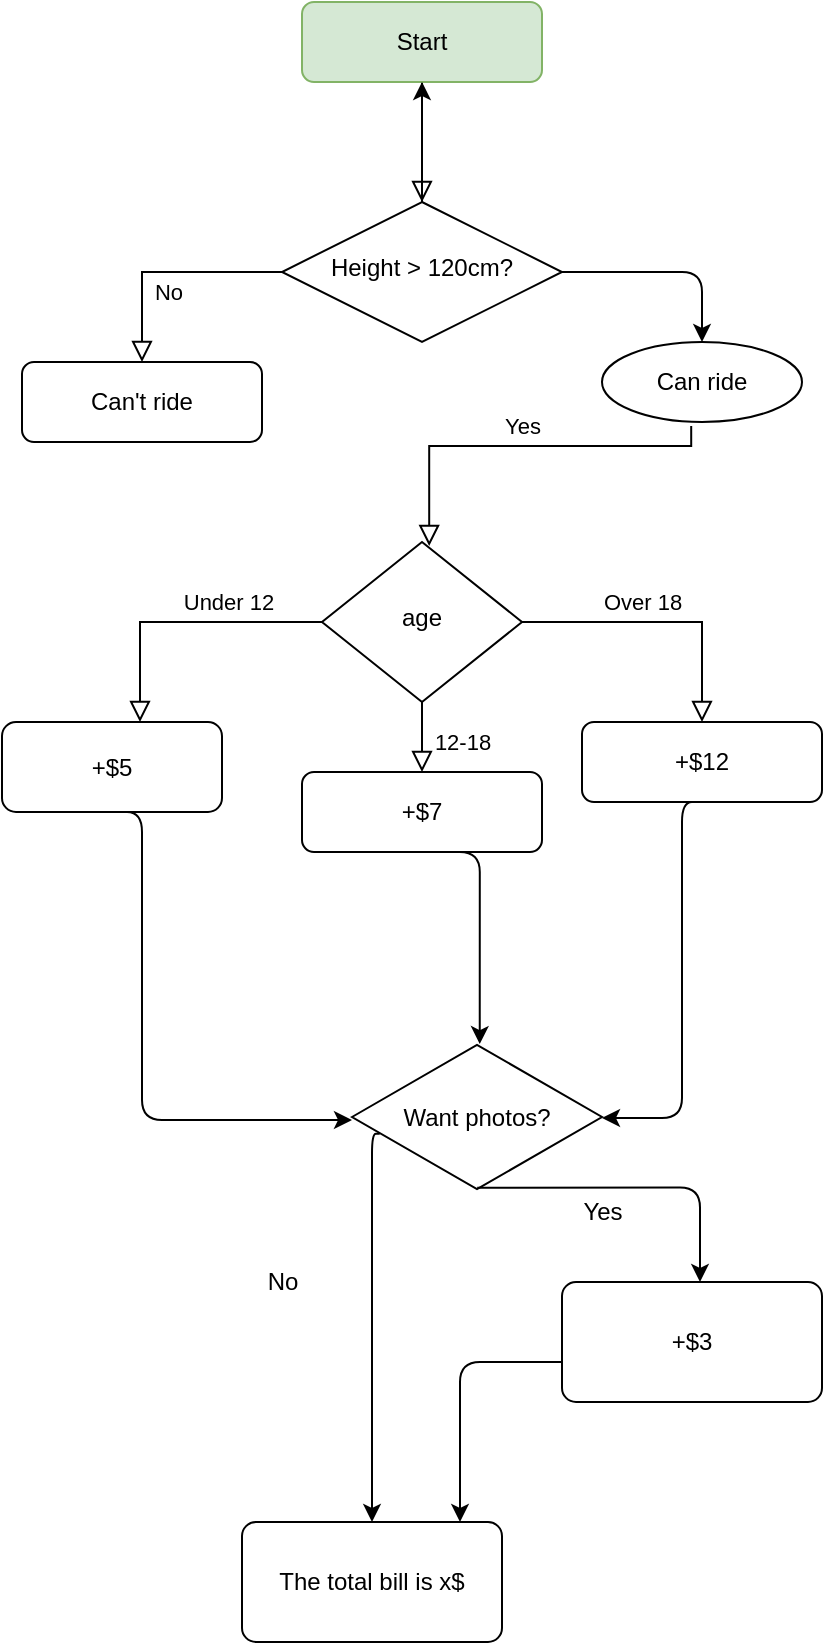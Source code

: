 <mxfile version="14.9.8" type="github">
  <diagram id="C5RBs43oDa-KdzZeNtuy" name="Page-1">
    <mxGraphModel dx="565" dy="363" grid="1" gridSize="10" guides="1" tooltips="1" connect="1" arrows="1" fold="1" page="1" pageScale="1" pageWidth="827" pageHeight="1169" math="0" shadow="0">
      <root>
        <mxCell id="WIyWlLk6GJQsqaUBKTNV-0" />
        <mxCell id="WIyWlLk6GJQsqaUBKTNV-1" parent="WIyWlLk6GJQsqaUBKTNV-0" />
        <mxCell id="WIyWlLk6GJQsqaUBKTNV-2" value="" style="rounded=0;html=1;jettySize=auto;orthogonalLoop=1;fontSize=11;endArrow=block;endFill=0;endSize=8;strokeWidth=1;shadow=0;labelBackgroundColor=none;edgeStyle=orthogonalEdgeStyle;" parent="WIyWlLk6GJQsqaUBKTNV-1" source="WIyWlLk6GJQsqaUBKTNV-3" target="WIyWlLk6GJQsqaUBKTNV-6" edge="1">
          <mxGeometry relative="1" as="geometry" />
        </mxCell>
        <mxCell id="WIyWlLk6GJQsqaUBKTNV-3" value="Start" style="rounded=1;whiteSpace=wrap;html=1;fontSize=12;glass=0;strokeWidth=1;shadow=0;fillColor=#d5e8d4;strokeColor=#82b366;" parent="WIyWlLk6GJQsqaUBKTNV-1" vertex="1">
          <mxGeometry x="370" y="90" width="120" height="40" as="geometry" />
        </mxCell>
        <mxCell id="WIyWlLk6GJQsqaUBKTNV-4" value="Yes" style="rounded=0;html=1;jettySize=auto;orthogonalLoop=1;fontSize=11;endArrow=block;endFill=0;endSize=8;strokeWidth=1;shadow=0;labelBackgroundColor=none;edgeStyle=orthogonalEdgeStyle;exitX=0.446;exitY=1.05;exitDx=0;exitDy=0;exitPerimeter=0;entryX=0.536;entryY=0.025;entryDx=0;entryDy=0;entryPerimeter=0;" parent="WIyWlLk6GJQsqaUBKTNV-1" source="YVnxTlCnVM_VQkNZQ-ma-3" target="WIyWlLk6GJQsqaUBKTNV-10" edge="1">
          <mxGeometry x="-0.009" y="-10" relative="1" as="geometry">
            <mxPoint as="offset" />
            <mxPoint x="430" y="280" as="targetPoint" />
            <Array as="points">
              <mxPoint x="565" y="312" />
              <mxPoint x="434" y="312" />
            </Array>
          </mxGeometry>
        </mxCell>
        <mxCell id="WIyWlLk6GJQsqaUBKTNV-5" value="No" style="edgeStyle=orthogonalEdgeStyle;rounded=0;html=1;jettySize=auto;orthogonalLoop=1;fontSize=11;endArrow=block;endFill=0;endSize=8;strokeWidth=1;shadow=0;labelBackgroundColor=none;" parent="WIyWlLk6GJQsqaUBKTNV-1" source="WIyWlLk6GJQsqaUBKTNV-6" target="WIyWlLk6GJQsqaUBKTNV-7" edge="1">
          <mxGeometry y="10" relative="1" as="geometry">
            <mxPoint as="offset" />
          </mxGeometry>
        </mxCell>
        <mxCell id="YVnxTlCnVM_VQkNZQ-ma-0" value="" style="edgeStyle=orthogonalEdgeStyle;rounded=0;orthogonalLoop=1;jettySize=auto;html=1;" edge="1" parent="WIyWlLk6GJQsqaUBKTNV-1" source="WIyWlLk6GJQsqaUBKTNV-6" target="WIyWlLk6GJQsqaUBKTNV-3">
          <mxGeometry relative="1" as="geometry" />
        </mxCell>
        <mxCell id="WIyWlLk6GJQsqaUBKTNV-6" value="Height &amp;gt; 120cm?" style="rhombus;whiteSpace=wrap;html=1;shadow=0;fontFamily=Helvetica;fontSize=12;align=center;strokeWidth=1;spacing=6;spacingTop=-4;" parent="WIyWlLk6GJQsqaUBKTNV-1" vertex="1">
          <mxGeometry x="360" y="190" width="140" height="70" as="geometry" />
        </mxCell>
        <mxCell id="WIyWlLk6GJQsqaUBKTNV-7" value="Can&#39;t ride" style="rounded=1;whiteSpace=wrap;html=1;fontSize=12;glass=0;strokeWidth=1;shadow=0;" parent="WIyWlLk6GJQsqaUBKTNV-1" vertex="1">
          <mxGeometry x="230" y="270" width="120" height="40" as="geometry" />
        </mxCell>
        <mxCell id="WIyWlLk6GJQsqaUBKTNV-8" value="12-18" style="rounded=0;html=1;jettySize=auto;orthogonalLoop=1;fontSize=11;endArrow=block;endFill=0;endSize=8;strokeWidth=1;shadow=0;labelBackgroundColor=none;edgeStyle=orthogonalEdgeStyle;" parent="WIyWlLk6GJQsqaUBKTNV-1" source="WIyWlLk6GJQsqaUBKTNV-10" target="WIyWlLk6GJQsqaUBKTNV-11" edge="1">
          <mxGeometry x="0.333" y="20" relative="1" as="geometry">
            <mxPoint as="offset" />
          </mxGeometry>
        </mxCell>
        <mxCell id="WIyWlLk6GJQsqaUBKTNV-9" value="Over 18" style="edgeStyle=orthogonalEdgeStyle;rounded=0;html=1;jettySize=auto;orthogonalLoop=1;fontSize=11;endArrow=block;endFill=0;endSize=8;strokeWidth=1;shadow=0;labelBackgroundColor=none;" parent="WIyWlLk6GJQsqaUBKTNV-1" source="WIyWlLk6GJQsqaUBKTNV-10" target="WIyWlLk6GJQsqaUBKTNV-12" edge="1">
          <mxGeometry x="-0.143" y="10" relative="1" as="geometry">
            <mxPoint as="offset" />
            <Array as="points">
              <mxPoint x="570" y="400" />
            </Array>
          </mxGeometry>
        </mxCell>
        <mxCell id="WIyWlLk6GJQsqaUBKTNV-10" value="age" style="rhombus;whiteSpace=wrap;html=1;shadow=0;fontFamily=Helvetica;fontSize=12;align=center;strokeWidth=1;spacing=6;spacingTop=-4;" parent="WIyWlLk6GJQsqaUBKTNV-1" vertex="1">
          <mxGeometry x="380" y="360" width="100" height="80" as="geometry" />
        </mxCell>
        <mxCell id="WIyWlLk6GJQsqaUBKTNV-11" value="+$7" style="rounded=1;whiteSpace=wrap;html=1;fontSize=12;glass=0;strokeWidth=1;shadow=0;" parent="WIyWlLk6GJQsqaUBKTNV-1" vertex="1">
          <mxGeometry x="370" y="475" width="120" height="40" as="geometry" />
        </mxCell>
        <mxCell id="WIyWlLk6GJQsqaUBKTNV-12" value="+$12" style="rounded=1;whiteSpace=wrap;html=1;fontSize=12;glass=0;strokeWidth=1;shadow=0;" parent="WIyWlLk6GJQsqaUBKTNV-1" vertex="1">
          <mxGeometry x="510" y="450" width="120" height="40" as="geometry" />
        </mxCell>
        <mxCell id="YVnxTlCnVM_VQkNZQ-ma-1" value="Under 12" style="edgeStyle=orthogonalEdgeStyle;rounded=0;html=1;jettySize=auto;orthogonalLoop=1;fontSize=11;endArrow=block;endFill=0;endSize=8;strokeWidth=1;shadow=0;labelBackgroundColor=none;exitX=0;exitY=0.5;exitDx=0;exitDy=0;" edge="1" parent="WIyWlLk6GJQsqaUBKTNV-1" source="WIyWlLk6GJQsqaUBKTNV-10" target="YVnxTlCnVM_VQkNZQ-ma-2">
          <mxGeometry x="-0.333" y="-10" relative="1" as="geometry">
            <mxPoint as="offset" />
            <mxPoint x="330" y="339.76" as="sourcePoint" />
            <mxPoint x="290" y="430" as="targetPoint" />
            <Array as="points">
              <mxPoint x="289" y="400" />
            </Array>
          </mxGeometry>
        </mxCell>
        <mxCell id="YVnxTlCnVM_VQkNZQ-ma-2" value="+$5" style="rounded=1;whiteSpace=wrap;html=1;absoluteArcSize=1;arcSize=14;strokeWidth=1;verticalAlign=middle;" vertex="1" parent="WIyWlLk6GJQsqaUBKTNV-1">
          <mxGeometry x="220" y="450" width="110" height="45" as="geometry" />
        </mxCell>
        <mxCell id="YVnxTlCnVM_VQkNZQ-ma-3" value="Can ride" style="strokeWidth=1;html=1;shape=mxgraph.flowchart.start_1;whiteSpace=wrap;fillColor=#ffffff;verticalAlign=middle;" vertex="1" parent="WIyWlLk6GJQsqaUBKTNV-1">
          <mxGeometry x="520" y="260" width="100" height="40" as="geometry" />
        </mxCell>
        <mxCell id="YVnxTlCnVM_VQkNZQ-ma-8" value="" style="edgeStyle=segmentEdgeStyle;endArrow=classic;html=1;strokeColor=#000000;exitX=1;exitY=0.5;exitDx=0;exitDy=0;entryX=0.5;entryY=0;entryDx=0;entryDy=0;entryPerimeter=0;" edge="1" parent="WIyWlLk6GJQsqaUBKTNV-1" source="WIyWlLk6GJQsqaUBKTNV-6" target="YVnxTlCnVM_VQkNZQ-ma-3">
          <mxGeometry width="50" height="50" relative="1" as="geometry">
            <mxPoint x="390" y="370" as="sourcePoint" />
            <mxPoint x="560" y="250" as="targetPoint" />
          </mxGeometry>
        </mxCell>
        <mxCell id="YVnxTlCnVM_VQkNZQ-ma-9" value="" style="edgeStyle=segmentEdgeStyle;endArrow=classic;html=1;strokeColor=#000000;exitX=0.5;exitY=1;exitDx=0;exitDy=0;" edge="1" parent="WIyWlLk6GJQsqaUBKTNV-1" source="YVnxTlCnVM_VQkNZQ-ma-2" target="YVnxTlCnVM_VQkNZQ-ma-12">
          <mxGeometry width="50" height="50" relative="1" as="geometry">
            <mxPoint x="390" y="550" as="sourcePoint" />
            <mxPoint x="290" y="590" as="targetPoint" />
            <Array as="points">
              <mxPoint x="290" y="495" />
              <mxPoint x="290" y="649" />
            </Array>
          </mxGeometry>
        </mxCell>
        <mxCell id="YVnxTlCnVM_VQkNZQ-ma-10" value="" style="edgeStyle=segmentEdgeStyle;endArrow=classic;html=1;strokeColor=#000000;exitX=0.5;exitY=1;exitDx=0;exitDy=0;" edge="1" parent="WIyWlLk6GJQsqaUBKTNV-1" source="WIyWlLk6GJQsqaUBKTNV-12" target="YVnxTlCnVM_VQkNZQ-ma-12">
          <mxGeometry width="50" height="50" relative="1" as="geometry">
            <mxPoint x="390" y="550" as="sourcePoint" />
            <mxPoint x="560" y="590" as="targetPoint" />
            <Array as="points">
              <mxPoint x="560" y="490" />
              <mxPoint x="560" y="648" />
            </Array>
          </mxGeometry>
        </mxCell>
        <mxCell id="YVnxTlCnVM_VQkNZQ-ma-11" value="" style="edgeStyle=segmentEdgeStyle;endArrow=classic;html=1;strokeColor=#000000;exitX=0.5;exitY=1;exitDx=0;exitDy=0;entryX=0.511;entryY=0.014;entryDx=0;entryDy=0;entryPerimeter=0;" edge="1" parent="WIyWlLk6GJQsqaUBKTNV-1" source="WIyWlLk6GJQsqaUBKTNV-11" target="YVnxTlCnVM_VQkNZQ-ma-12">
          <mxGeometry width="50" height="50" relative="1" as="geometry">
            <mxPoint x="390" y="550" as="sourcePoint" />
            <mxPoint x="440" y="610" as="targetPoint" />
          </mxGeometry>
        </mxCell>
        <mxCell id="YVnxTlCnVM_VQkNZQ-ma-12" value="Want photos?" style="html=1;whiteSpace=wrap;aspect=fixed;shape=isoRectangle;strokeWidth=1;fillColor=#ffffff;verticalAlign=middle;" vertex="1" parent="WIyWlLk6GJQsqaUBKTNV-1">
          <mxGeometry x="395" y="610" width="125" height="75" as="geometry" />
        </mxCell>
        <mxCell id="YVnxTlCnVM_VQkNZQ-ma-13" value="" style="edgeStyle=segmentEdgeStyle;endArrow=classic;html=1;strokeColor=#000000;exitX=0.111;exitY=0.611;exitDx=0;exitDy=0;exitPerimeter=0;entryX=0.5;entryY=0;entryDx=0;entryDy=0;" edge="1" parent="WIyWlLk6GJQsqaUBKTNV-1" source="YVnxTlCnVM_VQkNZQ-ma-12" target="YVnxTlCnVM_VQkNZQ-ma-15">
          <mxGeometry width="50" height="50" relative="1" as="geometry">
            <mxPoint x="390" y="650" as="sourcePoint" />
            <mxPoint x="320" y="730" as="targetPoint" />
          </mxGeometry>
        </mxCell>
        <mxCell id="YVnxTlCnVM_VQkNZQ-ma-15" value="The total bill is x$" style="rounded=1;whiteSpace=wrap;html=1;absoluteArcSize=1;arcSize=14;strokeWidth=1;fillColor=#ffffff;verticalAlign=middle;" vertex="1" parent="WIyWlLk6GJQsqaUBKTNV-1">
          <mxGeometry x="340" y="850" width="130" height="60" as="geometry" />
        </mxCell>
        <mxCell id="YVnxTlCnVM_VQkNZQ-ma-17" value="No" style="text;html=1;align=center;verticalAlign=middle;resizable=0;points=[];autosize=1;strokeColor=none;" vertex="1" parent="WIyWlLk6GJQsqaUBKTNV-1">
          <mxGeometry x="345" y="720" width="30" height="20" as="geometry" />
        </mxCell>
        <mxCell id="YVnxTlCnVM_VQkNZQ-ma-19" value="" style="edgeStyle=segmentEdgeStyle;endArrow=classic;html=1;strokeColor=#000000;exitX=0.501;exitY=0.971;exitDx=0;exitDy=0;exitPerimeter=0;" edge="1" parent="WIyWlLk6GJQsqaUBKTNV-1" source="YVnxTlCnVM_VQkNZQ-ma-12" target="YVnxTlCnVM_VQkNZQ-ma-20">
          <mxGeometry width="50" height="50" relative="1" as="geometry">
            <mxPoint x="370" y="820" as="sourcePoint" />
            <mxPoint x="569" y="730" as="targetPoint" />
            <Array as="points">
              <mxPoint x="569" y="683" />
            </Array>
          </mxGeometry>
        </mxCell>
        <mxCell id="YVnxTlCnVM_VQkNZQ-ma-20" value="+$3" style="rounded=1;whiteSpace=wrap;html=1;absoluteArcSize=1;arcSize=14;strokeWidth=1;fillColor=#ffffff;verticalAlign=middle;" vertex="1" parent="WIyWlLk6GJQsqaUBKTNV-1">
          <mxGeometry x="500" y="730" width="130" height="60" as="geometry" />
        </mxCell>
        <mxCell id="YVnxTlCnVM_VQkNZQ-ma-22" value="Yes" style="text;html=1;align=center;verticalAlign=middle;resizable=0;points=[];autosize=1;strokeColor=none;" vertex="1" parent="WIyWlLk6GJQsqaUBKTNV-1">
          <mxGeometry x="500" y="685" width="40" height="20" as="geometry" />
        </mxCell>
        <mxCell id="YVnxTlCnVM_VQkNZQ-ma-23" value="" style="edgeStyle=segmentEdgeStyle;endArrow=classic;html=1;strokeColor=#000000;" edge="1" parent="WIyWlLk6GJQsqaUBKTNV-1" source="YVnxTlCnVM_VQkNZQ-ma-20">
          <mxGeometry width="50" height="50" relative="1" as="geometry">
            <mxPoint x="490" y="790" as="sourcePoint" />
            <mxPoint x="449" y="850" as="targetPoint" />
            <Array as="points">
              <mxPoint x="449" y="770" />
            </Array>
          </mxGeometry>
        </mxCell>
      </root>
    </mxGraphModel>
  </diagram>
</mxfile>
